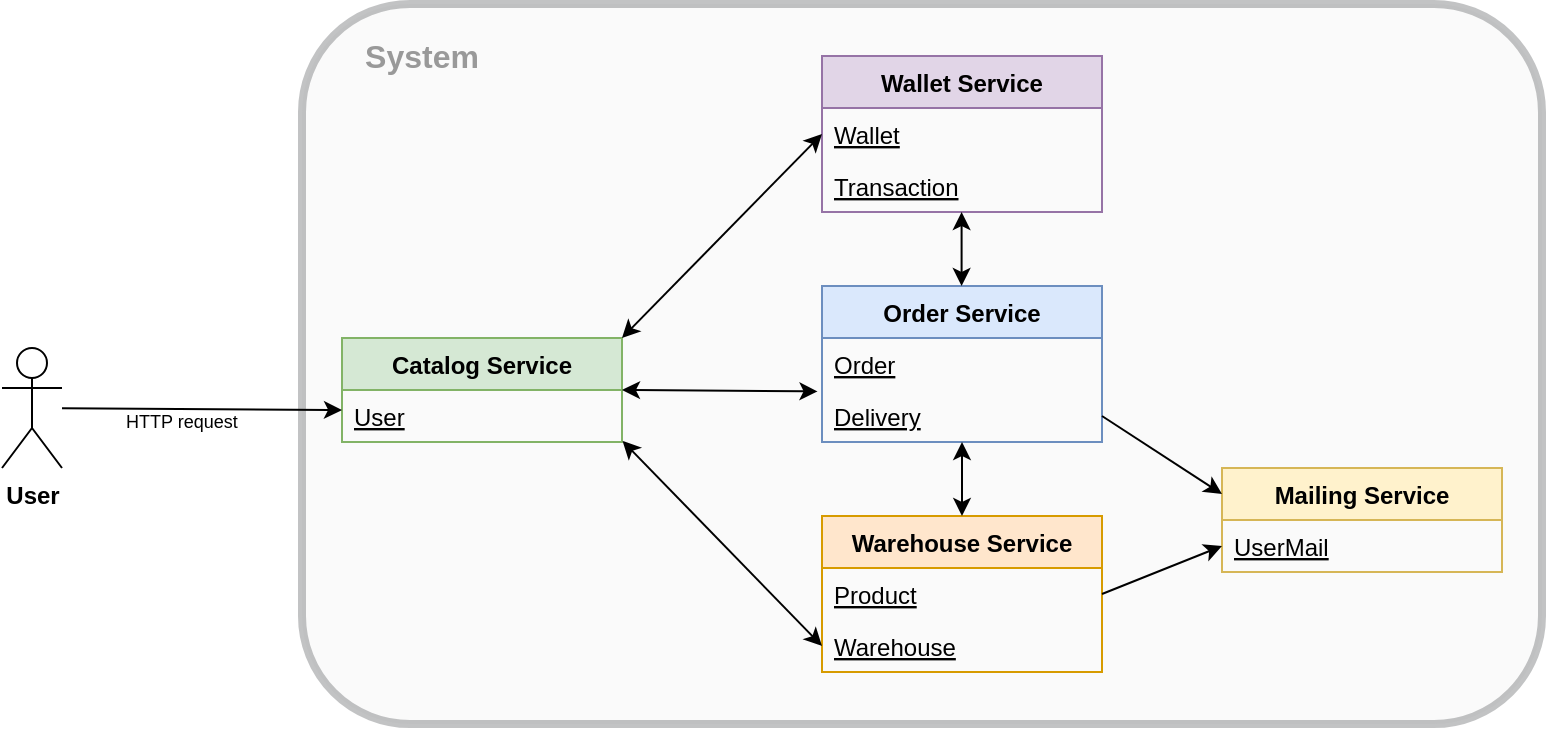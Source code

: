 <mxfile version="14.5.8" type="device"><diagram id="t46J4U4jHrSIgPe-RvgA" name="Page-1"><mxGraphModel dx="419" dy="268" grid="1" gridSize="10" guides="1" tooltips="1" connect="1" arrows="1" fold="1" page="1" pageScale="1" pageWidth="827" pageHeight="1169" math="0" shadow="0"><root><mxCell id="0"/><mxCell id="1" parent="0"/><mxCell id="PpqLqNjZT757Sq1WagP3-50" value="" style="rounded=1;whiteSpace=wrap;html=1;labelBackgroundColor=none;fontSize=9;align=left;glass=0;shadow=0;sketch=0;fillStyle=auto;perimeterSpacing=1;strokeWidth=4;fillColor=#eeeeee;strokeColor=#36393d;opacity=30;" parent="1" vertex="1"><mxGeometry x="180" y="284" width="620" height="360" as="geometry"/></mxCell><mxCell id="PpqLqNjZT757Sq1WagP3-5" value="Catalog Service" style="swimlane;fontStyle=1;childLayout=stackLayout;horizontal=1;startSize=26;fillColor=#d5e8d4;horizontalStack=0;resizeParent=1;resizeParentMax=0;resizeLast=0;collapsible=1;marginBottom=0;strokeColor=#82b366;" parent="1" vertex="1"><mxGeometry x="200" y="451" width="140" height="52" as="geometry"/></mxCell><mxCell id="PpqLqNjZT757Sq1WagP3-6" value="User" style="text;strokeColor=none;fillColor=none;align=left;verticalAlign=top;spacingLeft=4;spacingRight=4;overflow=hidden;rotatable=0;points=[[0,0.5],[1,0.5]];portConstraint=eastwest;fontStyle=4" parent="PpqLqNjZT757Sq1WagP3-5" vertex="1"><mxGeometry y="26" width="140" height="26" as="geometry"/></mxCell><mxCell id="PpqLqNjZT757Sq1WagP3-7" value="Wallet Service" style="swimlane;fontStyle=1;childLayout=stackLayout;horizontal=1;startSize=26;fillColor=#e1d5e7;horizontalStack=0;resizeParent=1;resizeParentMax=0;resizeLast=0;collapsible=1;marginBottom=0;strokeColor=#9673a6;" parent="1" vertex="1"><mxGeometry x="440" y="310" width="140" height="78" as="geometry"/></mxCell><mxCell id="PpqLqNjZT757Sq1WagP3-8" value="Wallet" style="text;strokeColor=none;fillColor=none;align=left;verticalAlign=top;spacingLeft=4;spacingRight=4;overflow=hidden;rotatable=0;points=[[0,0.5],[1,0.5]];portConstraint=eastwest;fontStyle=4" parent="PpqLqNjZT757Sq1WagP3-7" vertex="1"><mxGeometry y="26" width="140" height="26" as="geometry"/></mxCell><mxCell id="PpqLqNjZT757Sq1WagP3-9" value="Transaction" style="text;strokeColor=none;fillColor=none;align=left;verticalAlign=top;spacingLeft=4;spacingRight=4;overflow=hidden;rotatable=0;points=[[0,0.5],[1,0.5]];portConstraint=eastwest;fontStyle=4" parent="PpqLqNjZT757Sq1WagP3-7" vertex="1"><mxGeometry y="52" width="140" height="26" as="geometry"/></mxCell><mxCell id="PpqLqNjZT757Sq1WagP3-12" value="Order Service" style="swimlane;fontStyle=1;childLayout=stackLayout;horizontal=1;startSize=26;fillColor=#dae8fc;horizontalStack=0;resizeParent=1;resizeParentMax=0;resizeLast=0;collapsible=1;marginBottom=0;strokeColor=#6c8ebf;" parent="1" vertex="1"><mxGeometry x="440" y="425" width="140" height="78" as="geometry"/></mxCell><mxCell id="PpqLqNjZT757Sq1WagP3-13" value="Order" style="text;strokeColor=none;fillColor=none;align=left;verticalAlign=top;spacingLeft=4;spacingRight=4;overflow=hidden;rotatable=0;points=[[0,0.5],[1,0.5]];portConstraint=eastwest;fontStyle=4" parent="PpqLqNjZT757Sq1WagP3-12" vertex="1"><mxGeometry y="26" width="140" height="26" as="geometry"/></mxCell><mxCell id="PpqLqNjZT757Sq1WagP3-14" value="Delivery" style="text;strokeColor=none;fillColor=none;align=left;verticalAlign=top;spacingLeft=4;spacingRight=4;overflow=hidden;rotatable=0;points=[[0,0.5],[1,0.5]];portConstraint=eastwest;fontStyle=4" parent="PpqLqNjZT757Sq1WagP3-12" vertex="1"><mxGeometry y="52" width="140" height="26" as="geometry"/></mxCell><mxCell id="PpqLqNjZT757Sq1WagP3-15" value="Warehouse Service" style="swimlane;fontStyle=1;childLayout=stackLayout;horizontal=1;startSize=26;fillColor=#ffe6cc;horizontalStack=0;resizeParent=1;resizeParentMax=0;resizeLast=0;collapsible=1;marginBottom=0;strokeColor=#d79b00;" parent="1" vertex="1"><mxGeometry x="440" y="540" width="140" height="78" as="geometry"/></mxCell><mxCell id="PpqLqNjZT757Sq1WagP3-16" value="Product" style="text;strokeColor=none;fillColor=none;align=left;verticalAlign=top;spacingLeft=4;spacingRight=4;overflow=hidden;rotatable=0;points=[[0,0.5],[1,0.5]];portConstraint=eastwest;fontStyle=4" parent="PpqLqNjZT757Sq1WagP3-15" vertex="1"><mxGeometry y="26" width="140" height="26" as="geometry"/></mxCell><mxCell id="PpqLqNjZT757Sq1WagP3-17" value="Warehouse" style="text;strokeColor=none;fillColor=none;align=left;verticalAlign=top;spacingLeft=4;spacingRight=4;overflow=hidden;rotatable=0;points=[[0,0.5],[1,0.5]];portConstraint=eastwest;fontStyle=4" parent="PpqLqNjZT757Sq1WagP3-15" vertex="1"><mxGeometry y="52" width="140" height="26" as="geometry"/></mxCell><mxCell id="PpqLqNjZT757Sq1WagP3-30" value="User" style="shape=umlActor;verticalLabelPosition=bottom;verticalAlign=top;html=1;outlineConnect=0;fontStyle=1;strokeWidth=1;sketch=0;shadow=0;" parent="1" vertex="1"><mxGeometry x="30" y="456" width="30" height="60" as="geometry"/></mxCell><mxCell id="PpqLqNjZT757Sq1WagP3-34" value="" style="endArrow=classic;startArrow=classic;html=1;exitX=0.5;exitY=0;exitDx=0;exitDy=0;" parent="1" source="PpqLqNjZT757Sq1WagP3-15" edge="1"><mxGeometry width="50" height="50" relative="1" as="geometry"><mxPoint x="510" y="540" as="sourcePoint"/><mxPoint x="510" y="503" as="targetPoint"/></mxGeometry></mxCell><mxCell id="PpqLqNjZT757Sq1WagP3-35" value="" style="endArrow=classic;startArrow=classic;html=1;exitX=0.5;exitY=0;exitDx=0;exitDy=0;" parent="1" edge="1"><mxGeometry width="50" height="50" relative="1" as="geometry"><mxPoint x="509.8" y="425" as="sourcePoint"/><mxPoint x="509.8" y="388" as="targetPoint"/></mxGeometry></mxCell><mxCell id="PpqLqNjZT757Sq1WagP3-36" value="" style="endArrow=classic;html=1;" parent="1" source="PpqLqNjZT757Sq1WagP3-30" edge="1"><mxGeometry width="50" height="50" relative="1" as="geometry"><mxPoint x="70.0" y="390" as="sourcePoint"/><mxPoint x="200" y="487" as="targetPoint"/></mxGeometry></mxCell><mxCell id="PpqLqNjZT757Sq1WagP3-37" value="&lt;span&gt;HTTP request&lt;/span&gt;" style="edgeLabel;html=1;align=left;verticalAlign=middle;resizable=0;points=[];fontSize=9;labelBackgroundColor=none;" parent="PpqLqNjZT757Sq1WagP3-36" vertex="1" connectable="0"><mxGeometry x="-0.374" y="4" relative="1" as="geometry"><mxPoint x="-13.69" y="10.62" as="offset"/></mxGeometry></mxCell><mxCell id="PpqLqNjZT757Sq1WagP3-38" value="" style="endArrow=classic;startArrow=classic;html=1;exitX=1;exitY=0;exitDx=0;exitDy=0;entryX=0;entryY=0.5;entryDx=0;entryDy=0;" parent="1" source="PpqLqNjZT757Sq1WagP3-5" target="PpqLqNjZT757Sq1WagP3-8" edge="1"><mxGeometry width="50" height="50" relative="1" as="geometry"><mxPoint x="519.8" y="435" as="sourcePoint"/><mxPoint x="519.8" y="398" as="targetPoint"/></mxGeometry></mxCell><mxCell id="PpqLqNjZT757Sq1WagP3-39" value="" style="endArrow=classic;startArrow=classic;html=1;exitX=1.002;exitY=0.98;exitDx=0;exitDy=0;entryX=0;entryY=0.5;entryDx=0;entryDy=0;exitPerimeter=0;" parent="1" source="PpqLqNjZT757Sq1WagP3-6" target="PpqLqNjZT757Sq1WagP3-17" edge="1"><mxGeometry width="50" height="50" relative="1" as="geometry"><mxPoint x="350" y="461" as="sourcePoint"/><mxPoint x="450" y="359" as="targetPoint"/></mxGeometry></mxCell><mxCell id="PpqLqNjZT757Sq1WagP3-40" value="" style="endArrow=classic;startArrow=classic;html=1;exitX=1;exitY=0.5;exitDx=0;exitDy=0;entryX=-0.016;entryY=0.027;entryDx=0;entryDy=0;entryPerimeter=0;" parent="1" source="PpqLqNjZT757Sq1WagP3-5" target="PpqLqNjZT757Sq1WagP3-14" edge="1"><mxGeometry width="50" height="50" relative="1" as="geometry"><mxPoint x="350" y="461" as="sourcePoint"/><mxPoint x="450" y="359" as="targetPoint"/></mxGeometry></mxCell><mxCell id="PpqLqNjZT757Sq1WagP3-44" value="Mailing Service" style="swimlane;fontStyle=1;childLayout=stackLayout;horizontal=1;startSize=26;fillColor=#fff2cc;horizontalStack=0;resizeParent=1;resizeParentMax=0;resizeLast=0;collapsible=1;marginBottom=0;strokeColor=#d6b656;" parent="1" vertex="1"><mxGeometry x="640" y="516" width="140" height="52" as="geometry"/></mxCell><mxCell id="PpqLqNjZT757Sq1WagP3-45" value="UserMail" style="text;strokeColor=none;fillColor=none;align=left;verticalAlign=top;spacingLeft=4;spacingRight=4;overflow=hidden;rotatable=0;points=[[0,0.5],[1,0.5]];portConstraint=eastwest;fontStyle=4" parent="PpqLqNjZT757Sq1WagP3-44" vertex="1"><mxGeometry y="26" width="140" height="26" as="geometry"/></mxCell><mxCell id="PpqLqNjZT757Sq1WagP3-47" value="" style="endArrow=classic;html=1;entryX=0;entryY=0.25;entryDx=0;entryDy=0;exitX=1;exitY=0.5;exitDx=0;exitDy=0;" parent="1" source="PpqLqNjZT757Sq1WagP3-14" target="PpqLqNjZT757Sq1WagP3-44" edge="1"><mxGeometry width="50" height="50" relative="1" as="geometry"><mxPoint x="590" y="440" as="sourcePoint"/><mxPoint x="770" y="451" as="targetPoint"/></mxGeometry></mxCell><mxCell id="PpqLqNjZT757Sq1WagP3-49" value="" style="endArrow=classic;html=1;entryX=0;entryY=0.5;entryDx=0;entryDy=0;exitX=1;exitY=0.5;exitDx=0;exitDy=0;" parent="1" source="PpqLqNjZT757Sq1WagP3-16" target="PpqLqNjZT757Sq1WagP3-45" edge="1"><mxGeometry width="50" height="50" relative="1" as="geometry"><mxPoint x="590" y="474" as="sourcePoint"/><mxPoint x="670" y="474" as="targetPoint"/></mxGeometry></mxCell><mxCell id="PpqLqNjZT757Sq1WagP3-51" value="System" style="text;html=1;strokeColor=none;fillColor=none;align=center;verticalAlign=middle;whiteSpace=wrap;rounded=0;shadow=0;glass=0;labelBackgroundColor=none;sketch=0;fontSize=16;opacity=30;fontStyle=1;fontColor=#999999;" parent="1" vertex="1"><mxGeometry x="220" y="300" width="40" height="20" as="geometry"/></mxCell></root></mxGraphModel></diagram></mxfile>